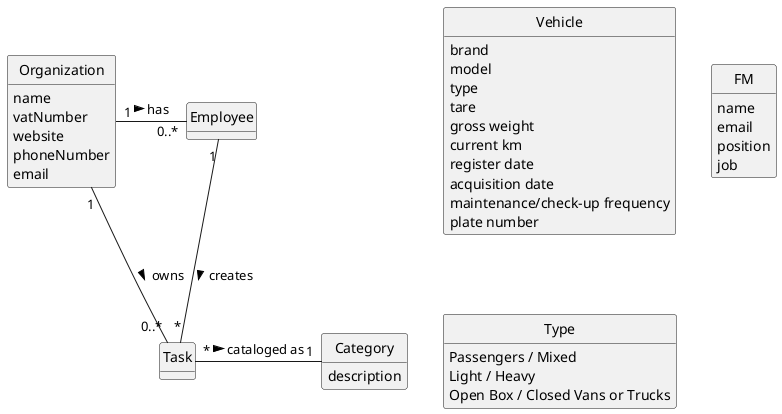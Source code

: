 @startuml
skinparam monochrome true
skinparam packageStyle rectangle
skinparam shadowing false

'left to right direction

skinparam classAttributeIconSize 0

hide circle
hide methods

'title Domain Model

'class Platform {
'  -description
'}

class Organization {
    name
    vatNumber
    website
    phoneNumber
    email
}

class Vehicle {
    brand
    model
    type
    tare
    gross weight
    current km
    register date
    acquisition date
    maintenance/check-up frequency
    plate number
}

class Category {
    description
}

class FM {
    name
    email
    position
    job
}

class Type {
    Passengers / Mixed
    Light / Heavy
    Open Box / Closed Vans or Trucks
}

'class User {
'    name
'    email
'    password
'}

'Platform "1" -- "*" Organization : has registered >
'Platform "1" -- "*" Category : defines >
Organization "1" - "0..*" Employee : has >
Organization "1" - "0..*" Task: owns >
'Task "*" -- "1" Employee: created by >
Employee "1" -- "*" Task : creates >
'Employee "0..1" -- "1" User: acts as >
Task "*" - "1" Category: cataloged as >
@enduml